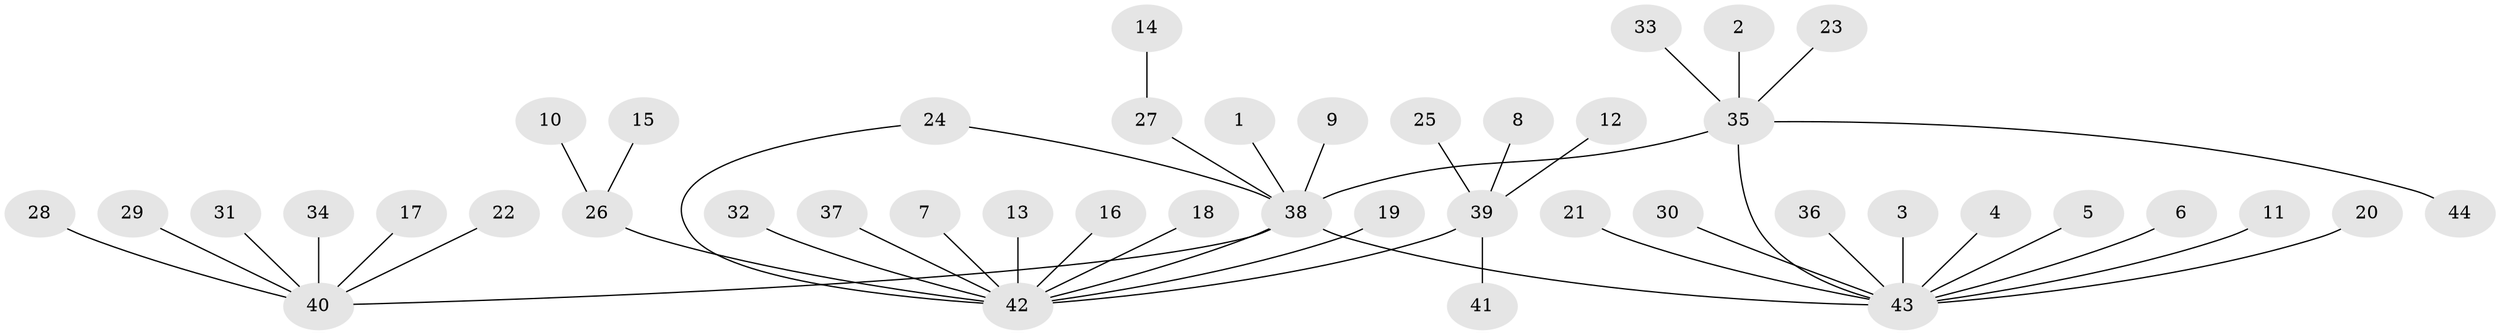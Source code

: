 // original degree distribution, {9: 0.011363636363636364, 8: 0.011363636363636364, 13: 0.022727272727272728, 4: 0.045454545454545456, 3: 0.056818181818181816, 2: 0.11363636363636363, 10: 0.011363636363636364, 1: 0.7045454545454546, 7: 0.011363636363636364, 5: 0.011363636363636364}
// Generated by graph-tools (version 1.1) at 2025/49/03/09/25 03:49:56]
// undirected, 44 vertices, 45 edges
graph export_dot {
graph [start="1"]
  node [color=gray90,style=filled];
  1;
  2;
  3;
  4;
  5;
  6;
  7;
  8;
  9;
  10;
  11;
  12;
  13;
  14;
  15;
  16;
  17;
  18;
  19;
  20;
  21;
  22;
  23;
  24;
  25;
  26;
  27;
  28;
  29;
  30;
  31;
  32;
  33;
  34;
  35;
  36;
  37;
  38;
  39;
  40;
  41;
  42;
  43;
  44;
  1 -- 38 [weight=1.0];
  2 -- 35 [weight=1.0];
  3 -- 43 [weight=1.0];
  4 -- 43 [weight=1.0];
  5 -- 43 [weight=1.0];
  6 -- 43 [weight=1.0];
  7 -- 42 [weight=1.0];
  8 -- 39 [weight=1.0];
  9 -- 38 [weight=1.0];
  10 -- 26 [weight=1.0];
  11 -- 43 [weight=1.0];
  12 -- 39 [weight=1.0];
  13 -- 42 [weight=1.0];
  14 -- 27 [weight=1.0];
  15 -- 26 [weight=1.0];
  16 -- 42 [weight=1.0];
  17 -- 40 [weight=1.0];
  18 -- 42 [weight=1.0];
  19 -- 42 [weight=1.0];
  20 -- 43 [weight=1.0];
  21 -- 43 [weight=1.0];
  22 -- 40 [weight=1.0];
  23 -- 35 [weight=1.0];
  24 -- 38 [weight=1.0];
  24 -- 42 [weight=1.0];
  25 -- 39 [weight=1.0];
  26 -- 42 [weight=1.0];
  27 -- 38 [weight=1.0];
  28 -- 40 [weight=1.0];
  29 -- 40 [weight=1.0];
  30 -- 43 [weight=1.0];
  31 -- 40 [weight=1.0];
  32 -- 42 [weight=1.0];
  33 -- 35 [weight=1.0];
  34 -- 40 [weight=1.0];
  35 -- 38 [weight=1.0];
  35 -- 43 [weight=1.0];
  35 -- 44 [weight=1.0];
  36 -- 43 [weight=1.0];
  37 -- 42 [weight=1.0];
  38 -- 40 [weight=1.0];
  38 -- 42 [weight=1.0];
  38 -- 43 [weight=1.0];
  39 -- 41 [weight=1.0];
  39 -- 42 [weight=1.0];
}
